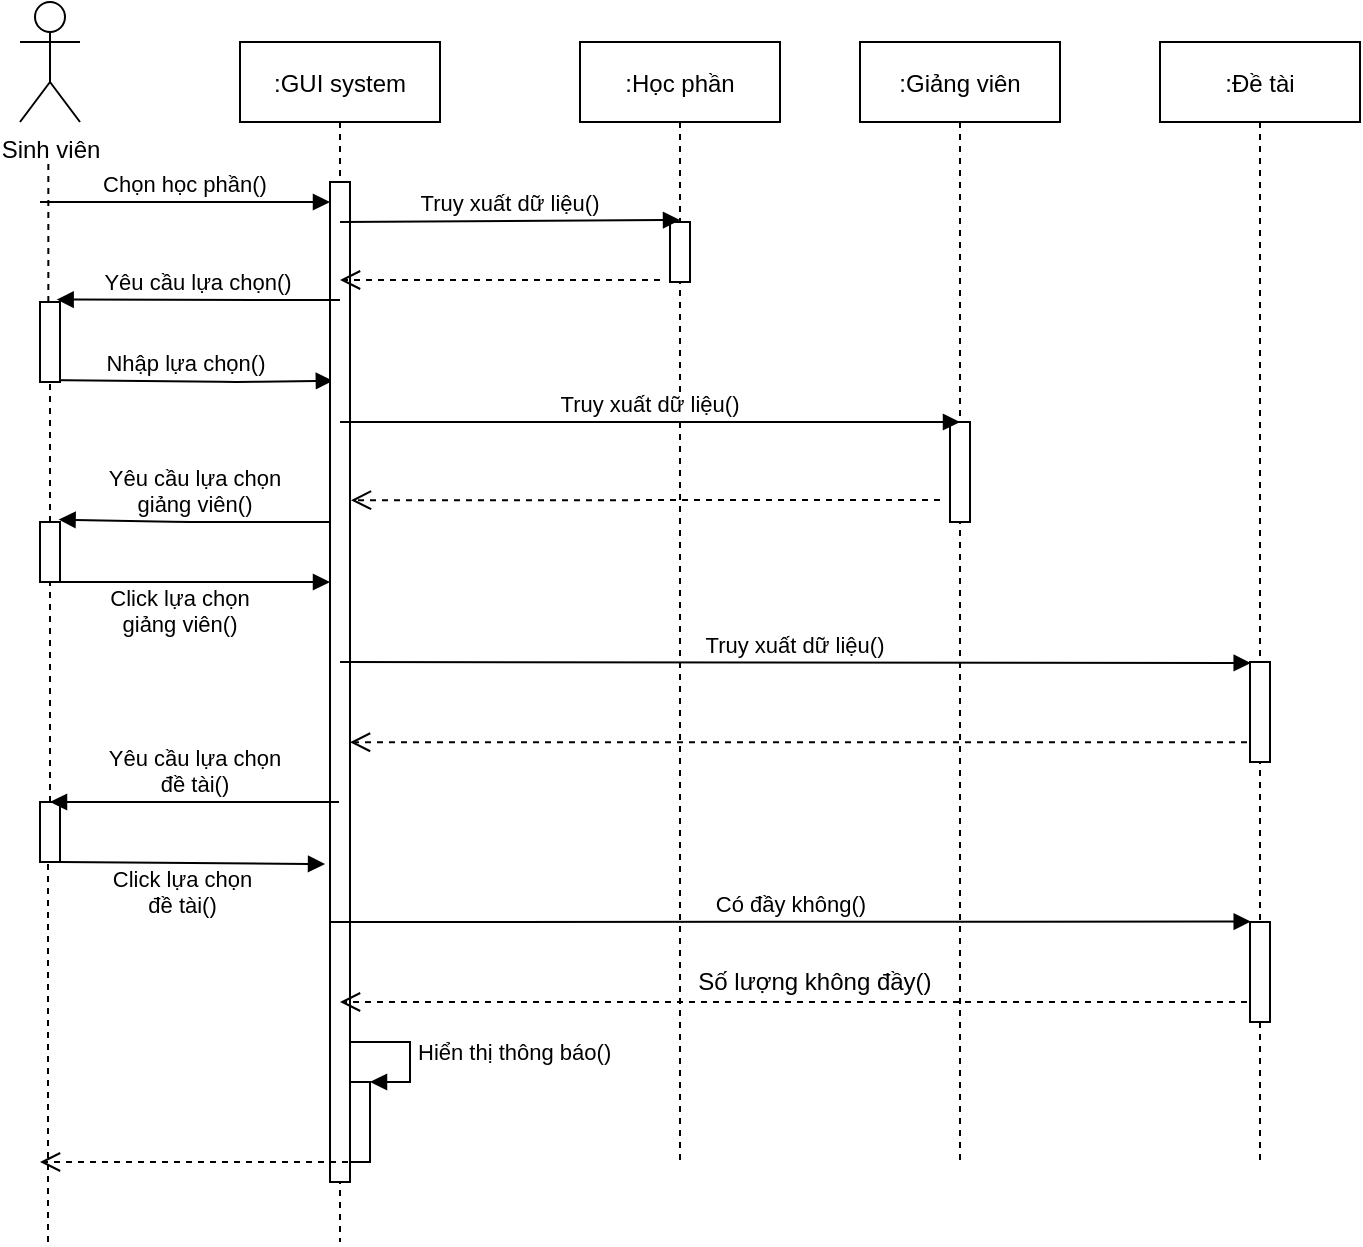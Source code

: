 <mxfile version="16.5.6" type="google"><diagram id="kgpKYQtTHZ0yAKxKKP6v" name="Page-1"><mxGraphModel dx="1592" dy="736" grid="1" gridSize="10" guides="1" tooltips="1" connect="1" arrows="1" fold="1" page="1" pageScale="1" pageWidth="850" pageHeight="1100" math="0" shadow="0"><root><mxCell id="0"/><mxCell id="1" parent="0"/><mxCell id="EKRoKqWMyZIqJfqO17m8-71" value=":GUI system" style="shape=umlLifeline;perimeter=lifelinePerimeter;container=1;collapsible=0;recursiveResize=0;rounded=0;shadow=0;strokeWidth=1;" vertex="1" parent="1"><mxGeometry x="150" y="60" width="100" height="600" as="geometry"/></mxCell><mxCell id="EKRoKqWMyZIqJfqO17m8-72" value="Chọn học phần()" style="verticalAlign=bottom;endArrow=block;entryX=0;entryY=0;shadow=0;strokeWidth=1;" edge="1" parent="EKRoKqWMyZIqJfqO17m8-71"><mxGeometry relative="1" as="geometry"><mxPoint x="-100" y="80" as="sourcePoint"/><mxPoint x="45" y="80.0" as="targetPoint"/><Array as="points"><mxPoint y="80"/><mxPoint x="10" y="80"/></Array></mxGeometry></mxCell><mxCell id="EKRoKqWMyZIqJfqO17m8-73" value="Nhập lựa chọn()" style="verticalAlign=bottom;endArrow=block;shadow=0;strokeWidth=1;entryX=0.143;entryY=0.276;entryDx=0;entryDy=0;entryPerimeter=0;" edge="1" parent="EKRoKqWMyZIqJfqO17m8-71"><mxGeometry relative="1" as="geometry"><mxPoint x="-100" y="169" as="sourcePoint"/><mxPoint x="46.43" y="169.36" as="targetPoint"/><Array as="points"><mxPoint y="170"/></Array></mxGeometry></mxCell><mxCell id="EKRoKqWMyZIqJfqO17m8-74" value="Yêu cầu lựa chọn&#10;giảng viên()" style="verticalAlign=bottom;endArrow=block;shadow=0;strokeWidth=1;entryX=0.929;entryY=-0.04;entryDx=0;entryDy=0;entryPerimeter=0;" edge="1" parent="EKRoKqWMyZIqJfqO17m8-71" target="EKRoKqWMyZIqJfqO17m8-98"><mxGeometry x="-0.004" relative="1" as="geometry"><mxPoint x="45" y="240" as="sourcePoint"/><mxPoint x="-94.5" y="240" as="targetPoint"/><Array as="points"><mxPoint x="-24.5" y="240"/></Array><mxPoint as="offset"/></mxGeometry></mxCell><mxCell id="EKRoKqWMyZIqJfqO17m8-75" value="Click lựa chọn&#10;đề tài()" style="verticalAlign=bottom;endArrow=block;shadow=0;strokeWidth=1;entryX=-0.249;entryY=0.682;entryDx=0;entryDy=0;entryPerimeter=0;" edge="1" parent="EKRoKqWMyZIqJfqO17m8-71" target="EKRoKqWMyZIqJfqO17m8-78"><mxGeometry x="-0.071" y="-30" relative="1" as="geometry"><mxPoint x="-90" y="410" as="sourcePoint"/><mxPoint x="50" y="410" as="targetPoint"/><Array as="points"/><mxPoint as="offset"/></mxGeometry></mxCell><mxCell id="EKRoKqWMyZIqJfqO17m8-76" value="" style="html=1;points=[];perimeter=orthogonalPerimeter;" vertex="1" parent="EKRoKqWMyZIqJfqO17m8-71"><mxGeometry x="55" y="520" width="10" height="40" as="geometry"/></mxCell><mxCell id="EKRoKqWMyZIqJfqO17m8-77" value="Hiển thị thông báo()" style="edgeStyle=orthogonalEdgeStyle;html=1;align=left;spacingLeft=2;endArrow=block;rounded=0;entryX=1;entryY=0;" edge="1" parent="EKRoKqWMyZIqJfqO17m8-71" target="EKRoKqWMyZIqJfqO17m8-76"><mxGeometry relative="1" as="geometry"><mxPoint x="55" y="500" as="sourcePoint"/><Array as="points"><mxPoint x="85" y="500"/></Array></mxGeometry></mxCell><mxCell id="EKRoKqWMyZIqJfqO17m8-78" value="" style="points=[];perimeter=orthogonalPerimeter;rounded=0;shadow=0;strokeWidth=1;" vertex="1" parent="EKRoKqWMyZIqJfqO17m8-71"><mxGeometry x="45" y="70" width="10" height="500" as="geometry"/></mxCell><mxCell id="EKRoKqWMyZIqJfqO17m8-79" value=":Học phần" style="shape=umlLifeline;perimeter=lifelinePerimeter;container=1;collapsible=0;recursiveResize=0;rounded=0;shadow=0;strokeWidth=1;" vertex="1" parent="1"><mxGeometry x="320" y="60" width="100" height="560" as="geometry"/></mxCell><mxCell id="EKRoKqWMyZIqJfqO17m8-80" value="" style="verticalAlign=bottom;endArrow=open;dashed=1;endSize=8;shadow=0;strokeWidth=1;entryX=1.048;entryY=0.442;entryDx=0;entryDy=0;entryPerimeter=0;" edge="1" parent="EKRoKqWMyZIqJfqO17m8-79" source="EKRoKqWMyZIqJfqO17m8-106"><mxGeometry relative="1" as="geometry"><mxPoint x="-115.0" y="350.12" as="targetPoint"/><mxPoint x="189.52" y="350" as="sourcePoint"/><Array as="points"/></mxGeometry></mxCell><mxCell id="EKRoKqWMyZIqJfqO17m8-81" value="" style="points=[];perimeter=orthogonalPerimeter;rounded=0;shadow=0;strokeWidth=1;" vertex="1" parent="EKRoKqWMyZIqJfqO17m8-79"><mxGeometry x="45" y="90" width="10" height="30" as="geometry"/></mxCell><mxCell id="EKRoKqWMyZIqJfqO17m8-82" value="" style="verticalAlign=bottom;endArrow=open;dashed=1;endSize=8;shadow=0;strokeWidth=1;entryX=1.048;entryY=0.442;entryDx=0;entryDy=0;entryPerimeter=0;" edge="1" parent="EKRoKqWMyZIqJfqO17m8-79" source="EKRoKqWMyZIqJfqO17m8-106"><mxGeometry relative="1" as="geometry"><mxPoint x="-120" y="480.0" as="targetPoint"/><mxPoint x="324.5" y="480.0" as="sourcePoint"/><Array as="points"/></mxGeometry></mxCell><mxCell id="EKRoKqWMyZIqJfqO17m8-83" value="Truy xuất dữ liệu()" style="verticalAlign=bottom;endArrow=block;shadow=0;strokeWidth=1;exitX=0.5;exitY=0.15;exitDx=0;exitDy=0;exitPerimeter=0;" edge="1" parent="1" source="EKRoKqWMyZIqJfqO17m8-71"><mxGeometry relative="1" as="geometry"><mxPoint x="205.95" y="157.72" as="sourcePoint"/><mxPoint x="370" y="149" as="targetPoint"/><Array as="points"/></mxGeometry></mxCell><mxCell id="EKRoKqWMyZIqJfqO17m8-84" value=":Giảng viên" style="shape=umlLifeline;perimeter=lifelinePerimeter;container=1;collapsible=0;recursiveResize=0;rounded=0;shadow=0;strokeWidth=1;" vertex="1" parent="1"><mxGeometry x="460" y="60" width="100" height="560" as="geometry"/></mxCell><mxCell id="EKRoKqWMyZIqJfqO17m8-85" value="" style="points=[];perimeter=orthogonalPerimeter;rounded=0;shadow=0;strokeWidth=1;" vertex="1" parent="EKRoKqWMyZIqJfqO17m8-84"><mxGeometry x="45" y="190" width="10" height="50" as="geometry"/></mxCell><mxCell id="EKRoKqWMyZIqJfqO17m8-86" value="Có đầy không()" style="verticalAlign=bottom;endArrow=block;shadow=0;strokeWidth=1;entryX=0.036;entryY=-0.004;entryDx=0;entryDy=0;entryPerimeter=0;" edge="1" parent="EKRoKqWMyZIqJfqO17m8-84" target="EKRoKqWMyZIqJfqO17m8-89"><mxGeometry relative="1" as="geometry"><mxPoint x="-264.502" y="440" as="sourcePoint"/><mxPoint x="190" y="440" as="targetPoint"/></mxGeometry></mxCell><mxCell id="EKRoKqWMyZIqJfqO17m8-87" value="Số lượng không đầy()" style="text;html=1;strokeColor=none;fillColor=none;align=center;verticalAlign=middle;whiteSpace=wrap;rounded=0;" vertex="1" parent="EKRoKqWMyZIqJfqO17m8-84"><mxGeometry x="-100" y="455" width="155" height="30" as="geometry"/></mxCell><mxCell id="EKRoKqWMyZIqJfqO17m8-90" value="Sinh viên" style="shape=umlActor;verticalLabelPosition=bottom;verticalAlign=top;html=1;outlineConnect=0;" vertex="1" parent="1"><mxGeometry x="40" y="40" width="30" height="60" as="geometry"/></mxCell><mxCell id="EKRoKqWMyZIqJfqO17m8-91" value="" style="endArrow=none;dashed=1;html=1;rounded=0;startArrow=none;" edge="1" parent="1" source="EKRoKqWMyZIqJfqO17m8-95"><mxGeometry width="50" height="50" relative="1" as="geometry"><mxPoint x="54.17" y="370" as="sourcePoint"/><mxPoint x="54.17" y="120" as="targetPoint"/></mxGeometry></mxCell><mxCell id="EKRoKqWMyZIqJfqO17m8-92" value="" style="verticalAlign=bottom;endArrow=open;dashed=1;endSize=8;shadow=0;strokeWidth=1;" edge="1" parent="1"><mxGeometry relative="1" as="geometry"><mxPoint x="200" y="179" as="targetPoint"/><mxPoint x="360" y="179" as="sourcePoint"/></mxGeometry></mxCell><mxCell id="EKRoKqWMyZIqJfqO17m8-93" value="Truy xuất dữ liệu()" style="verticalAlign=bottom;endArrow=block;shadow=0;strokeWidth=1;" edge="1" parent="1" source="EKRoKqWMyZIqJfqO17m8-71"><mxGeometry relative="1" as="geometry"><mxPoint x="230" y="230" as="sourcePoint"/><mxPoint x="510" y="250" as="targetPoint"/></mxGeometry></mxCell><mxCell id="EKRoKqWMyZIqJfqO17m8-94" value="Yêu cầu lựa chọn()" style="verticalAlign=bottom;endArrow=block;shadow=0;strokeWidth=1;entryX=0.833;entryY=-0.03;entryDx=0;entryDy=0;entryPerimeter=0;" edge="1" parent="1" target="EKRoKqWMyZIqJfqO17m8-95"><mxGeometry relative="1" as="geometry"><mxPoint x="200" y="189" as="sourcePoint"/><mxPoint x="60" y="180" as="targetPoint"/><Array as="points"/></mxGeometry></mxCell><mxCell id="EKRoKqWMyZIqJfqO17m8-95" value="" style="points=[];perimeter=orthogonalPerimeter;rounded=0;shadow=0;strokeWidth=1;" vertex="1" parent="1"><mxGeometry x="50" y="190" width="10" height="40" as="geometry"/></mxCell><mxCell id="EKRoKqWMyZIqJfqO17m8-96" value="" style="endArrow=none;dashed=1;html=1;rounded=0;startArrow=none;" edge="1" parent="1" source="EKRoKqWMyZIqJfqO17m8-98" target="EKRoKqWMyZIqJfqO17m8-95"><mxGeometry width="50" height="50" relative="1" as="geometry"><mxPoint x="54.17" y="370" as="sourcePoint"/><mxPoint x="54.17" y="120" as="targetPoint"/></mxGeometry></mxCell><mxCell id="EKRoKqWMyZIqJfqO17m8-97" value="Click lựa chọn&#10;giảng viên()" style="verticalAlign=bottom;endArrow=block;shadow=0;strokeWidth=1;" edge="1" parent="1"><mxGeometry x="-0.071" y="-30" relative="1" as="geometry"><mxPoint x="55" y="330" as="sourcePoint"/><mxPoint x="195" y="330" as="targetPoint"/><Array as="points"/><mxPoint as="offset"/></mxGeometry></mxCell><mxCell id="EKRoKqWMyZIqJfqO17m8-98" value="" style="points=[];perimeter=orthogonalPerimeter;rounded=0;shadow=0;strokeWidth=1;" vertex="1" parent="1"><mxGeometry x="50" y="300" width="10" height="30" as="geometry"/></mxCell><mxCell id="EKRoKqWMyZIqJfqO17m8-99" value="" style="endArrow=none;dashed=1;html=1;rounded=0;startArrow=none;" edge="1" parent="1" source="EKRoKqWMyZIqJfqO17m8-102" target="EKRoKqWMyZIqJfqO17m8-98"><mxGeometry width="50" height="50" relative="1" as="geometry"><mxPoint x="54" y="550" as="sourcePoint"/><mxPoint x="54.17" y="230" as="targetPoint"/></mxGeometry></mxCell><mxCell id="EKRoKqWMyZIqJfqO17m8-100" value="" style="verticalAlign=bottom;endArrow=open;dashed=1;endSize=8;shadow=0;strokeWidth=1;entryX=1.048;entryY=0.442;entryDx=0;entryDy=0;entryPerimeter=0;" edge="1" parent="1"><mxGeometry relative="1" as="geometry"><mxPoint x="205.48" y="289.12" as="targetPoint"/><mxPoint x="500" y="289" as="sourcePoint"/><Array as="points"/></mxGeometry></mxCell><mxCell id="EKRoKqWMyZIqJfqO17m8-101" value="Truy xuất dữ liệu()" style="verticalAlign=bottom;endArrow=block;shadow=0;strokeWidth=1;entryX=0.034;entryY=0.01;entryDx=0;entryDy=0;entryPerimeter=0;" edge="1" parent="1" target="EKRoKqWMyZIqJfqO17m8-88"><mxGeometry relative="1" as="geometry"><mxPoint x="199.998" y="370" as="sourcePoint"/><mxPoint x="649.5" y="370" as="targetPoint"/></mxGeometry></mxCell><mxCell id="EKRoKqWMyZIqJfqO17m8-102" value="" style="points=[];perimeter=orthogonalPerimeter;rounded=0;shadow=0;strokeWidth=1;" vertex="1" parent="1"><mxGeometry x="50" y="440" width="10" height="30" as="geometry"/></mxCell><mxCell id="EKRoKqWMyZIqJfqO17m8-103" value="" style="endArrow=none;dashed=1;html=1;rounded=0;" edge="1" parent="1" target="EKRoKqWMyZIqJfqO17m8-102"><mxGeometry width="50" height="50" relative="1" as="geometry"><mxPoint x="54" y="660" as="sourcePoint"/><mxPoint x="54" y="330" as="targetPoint"/></mxGeometry></mxCell><mxCell id="EKRoKqWMyZIqJfqO17m8-104" value="Yêu cầu lựa chọn&#10;đề tài()" style="verticalAlign=bottom;endArrow=block;shadow=0;strokeWidth=1;" edge="1" parent="1" source="EKRoKqWMyZIqJfqO17m8-71"><mxGeometry x="-0.004" relative="1" as="geometry"><mxPoint x="375" y="390" as="sourcePoint"/><mxPoint x="55" y="440" as="targetPoint"/><Array as="points"><mxPoint x="110" y="440"/><mxPoint x="80" y="440"/></Array><mxPoint as="offset"/></mxGeometry></mxCell><mxCell id="EKRoKqWMyZIqJfqO17m8-105" value="" style="verticalAlign=bottom;endArrow=open;dashed=1;endSize=8;shadow=0;strokeWidth=1;" edge="1" parent="1"><mxGeometry relative="1" as="geometry"><mxPoint x="50" y="620" as="targetPoint"/><mxPoint x="210" y="620" as="sourcePoint"/></mxGeometry></mxCell><mxCell id="EKRoKqWMyZIqJfqO17m8-106" value=":Đề tài" style="shape=umlLifeline;perimeter=lifelinePerimeter;container=1;collapsible=0;recursiveResize=0;rounded=0;shadow=0;strokeWidth=1;" vertex="1" parent="1"><mxGeometry x="610" y="60" width="100" height="560" as="geometry"/></mxCell><mxCell id="EKRoKqWMyZIqJfqO17m8-88" value="" style="points=[];perimeter=orthogonalPerimeter;rounded=0;shadow=0;strokeWidth=1;" vertex="1" parent="EKRoKqWMyZIqJfqO17m8-106"><mxGeometry x="45" y="310" width="10" height="50" as="geometry"/></mxCell><mxCell id="EKRoKqWMyZIqJfqO17m8-89" value="" style="points=[];perimeter=orthogonalPerimeter;rounded=0;shadow=0;strokeWidth=1;" vertex="1" parent="EKRoKqWMyZIqJfqO17m8-106"><mxGeometry x="45" y="440" width="10" height="50" as="geometry"/></mxCell></root></mxGraphModel></diagram></mxfile>